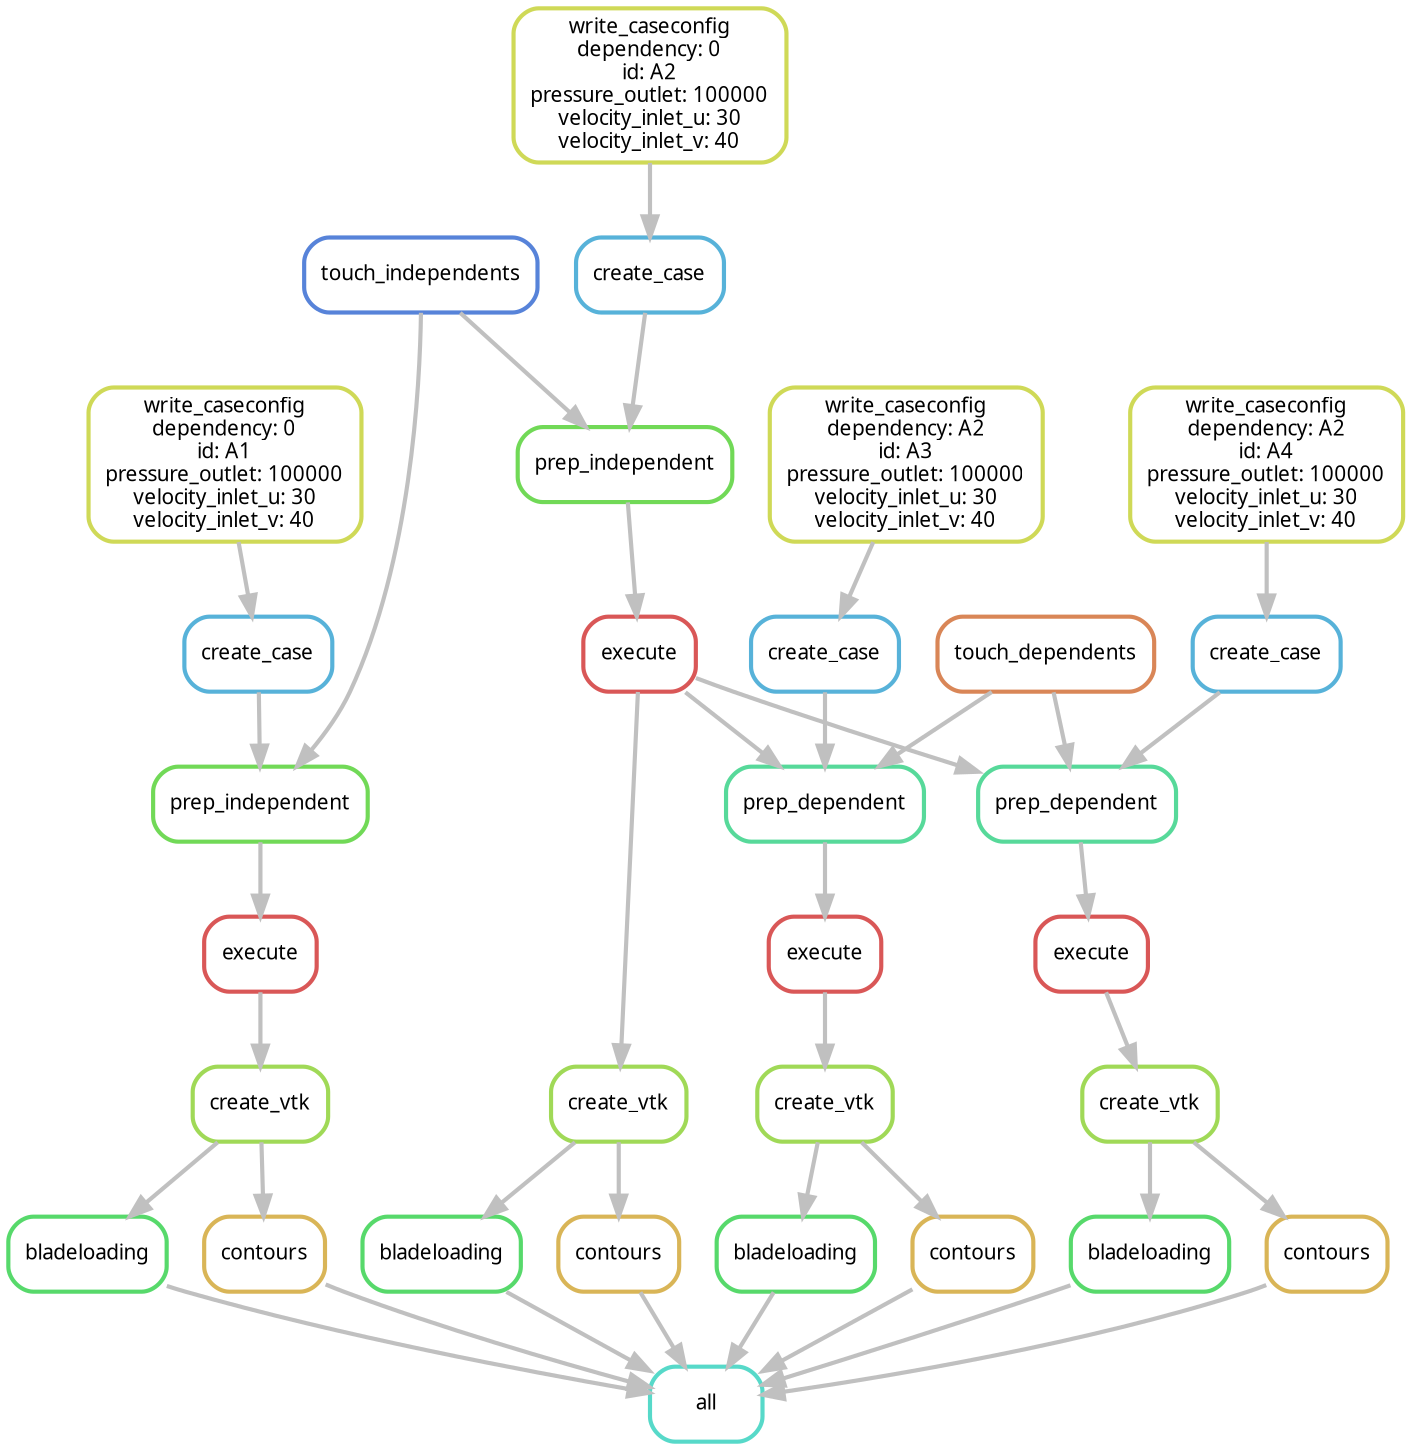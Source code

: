 digraph snakemake_dag {
    graph[bgcolor=white, margin=0];
    node[shape=box, style=rounded, fontname=sans,                 fontsize=10, penwidth=2];
    edge[penwidth=2, color=grey];
	0[label = "all", color = "0.48 0.6 0.85", style="rounded"];
	1[label = "bladeloading", color = "0.36 0.6 0.85", style="rounded"];
	2[label = "create_vtk", color = "0.24 0.6 0.85", style="rounded"];
	3[label = "execute", color = "0.00 0.6 0.85", style="rounded"];
	4[label = "prep_independent", color = "0.30 0.6 0.85", style="rounded"];
	5[label = "create_case", color = "0.55 0.6 0.85", style="rounded"];
	6[label = "write_caseconfig\ndependency: 0\nid: A1\npressure_outlet: 100000\nvelocity_inlet_u: 30\nvelocity_inlet_v: 40", color = "0.18 0.6 0.85", style="rounded"];
	7[label = "touch_independents", color = "0.61 0.6 0.85", style="rounded"];
	8[label = "bladeloading", color = "0.36 0.6 0.85", style="rounded"];
	9[label = "create_vtk", color = "0.24 0.6 0.85", style="rounded"];
	10[label = "execute", color = "0.00 0.6 0.85", style="rounded"];
	11[label = "prep_independent", color = "0.30 0.6 0.85", style="rounded"];
	12[label = "create_case", color = "0.55 0.6 0.85", style="rounded"];
	13[label = "write_caseconfig\ndependency: 0\nid: A2\npressure_outlet: 100000\nvelocity_inlet_u: 30\nvelocity_inlet_v: 40", color = "0.18 0.6 0.85", style="rounded"];
	14[label = "bladeloading", color = "0.36 0.6 0.85", style="rounded"];
	15[label = "create_vtk", color = "0.24 0.6 0.85", style="rounded"];
	16[label = "execute", color = "0.00 0.6 0.85", style="rounded"];
	17[label = "prep_dependent", color = "0.42 0.6 0.85", style="rounded"];
	18[label = "create_case", color = "0.55 0.6 0.85", style="rounded"];
	19[label = "write_caseconfig\ndependency: A2\nid: A3\npressure_outlet: 100000\nvelocity_inlet_u: 30\nvelocity_inlet_v: 40", color = "0.18 0.6 0.85", style="rounded"];
	20[label = "touch_dependents", color = "0.06 0.6 0.85", style="rounded"];
	21[label = "bladeloading", color = "0.36 0.6 0.85", style="rounded"];
	22[label = "create_vtk", color = "0.24 0.6 0.85", style="rounded"];
	23[label = "execute", color = "0.00 0.6 0.85", style="rounded"];
	24[label = "prep_dependent", color = "0.42 0.6 0.85", style="rounded"];
	25[label = "create_case", color = "0.55 0.6 0.85", style="rounded"];
	26[label = "write_caseconfig\ndependency: A2\nid: A4\npressure_outlet: 100000\nvelocity_inlet_u: 30\nvelocity_inlet_v: 40", color = "0.18 0.6 0.85", style="rounded"];
	27[label = "contours", color = "0.12 0.6 0.85", style="rounded"];
	28[label = "contours", color = "0.12 0.6 0.85", style="rounded"];
	29[label = "contours", color = "0.12 0.6 0.85", style="rounded"];
	30[label = "contours", color = "0.12 0.6 0.85", style="rounded"];
	1 -> 0
	8 -> 0
	14 -> 0
	21 -> 0
	27 -> 0
	28 -> 0
	29 -> 0
	30 -> 0
	2 -> 1
	3 -> 2
	4 -> 3
	5 -> 4
	7 -> 4
	6 -> 5
	9 -> 8
	10 -> 9
	11 -> 10
	12 -> 11
	7 -> 11
	13 -> 12
	15 -> 14
	16 -> 15
	17 -> 16
	18 -> 17
	20 -> 17
	10 -> 17
	19 -> 18
	22 -> 21
	23 -> 22
	24 -> 23
	25 -> 24
	20 -> 24
	10 -> 24
	26 -> 25
	2 -> 27
	9 -> 28
	15 -> 29
	22 -> 30
}            
